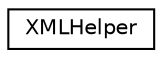 digraph "Graphical Class Hierarchy"
{
 // INTERACTIVE_SVG=YES
 // LATEX_PDF_SIZE
  edge [fontname="Helvetica",fontsize="10",labelfontname="Helvetica",labelfontsize="10"];
  node [fontname="Helvetica",fontsize="10",shape=record];
  rankdir="LR";
  Node0 [label="XMLHelper",height=0.2,width=0.4,color="black", fillcolor="white", style="filled",URL="$class_x_m_l_helper.html",tooltip=" "];
}
